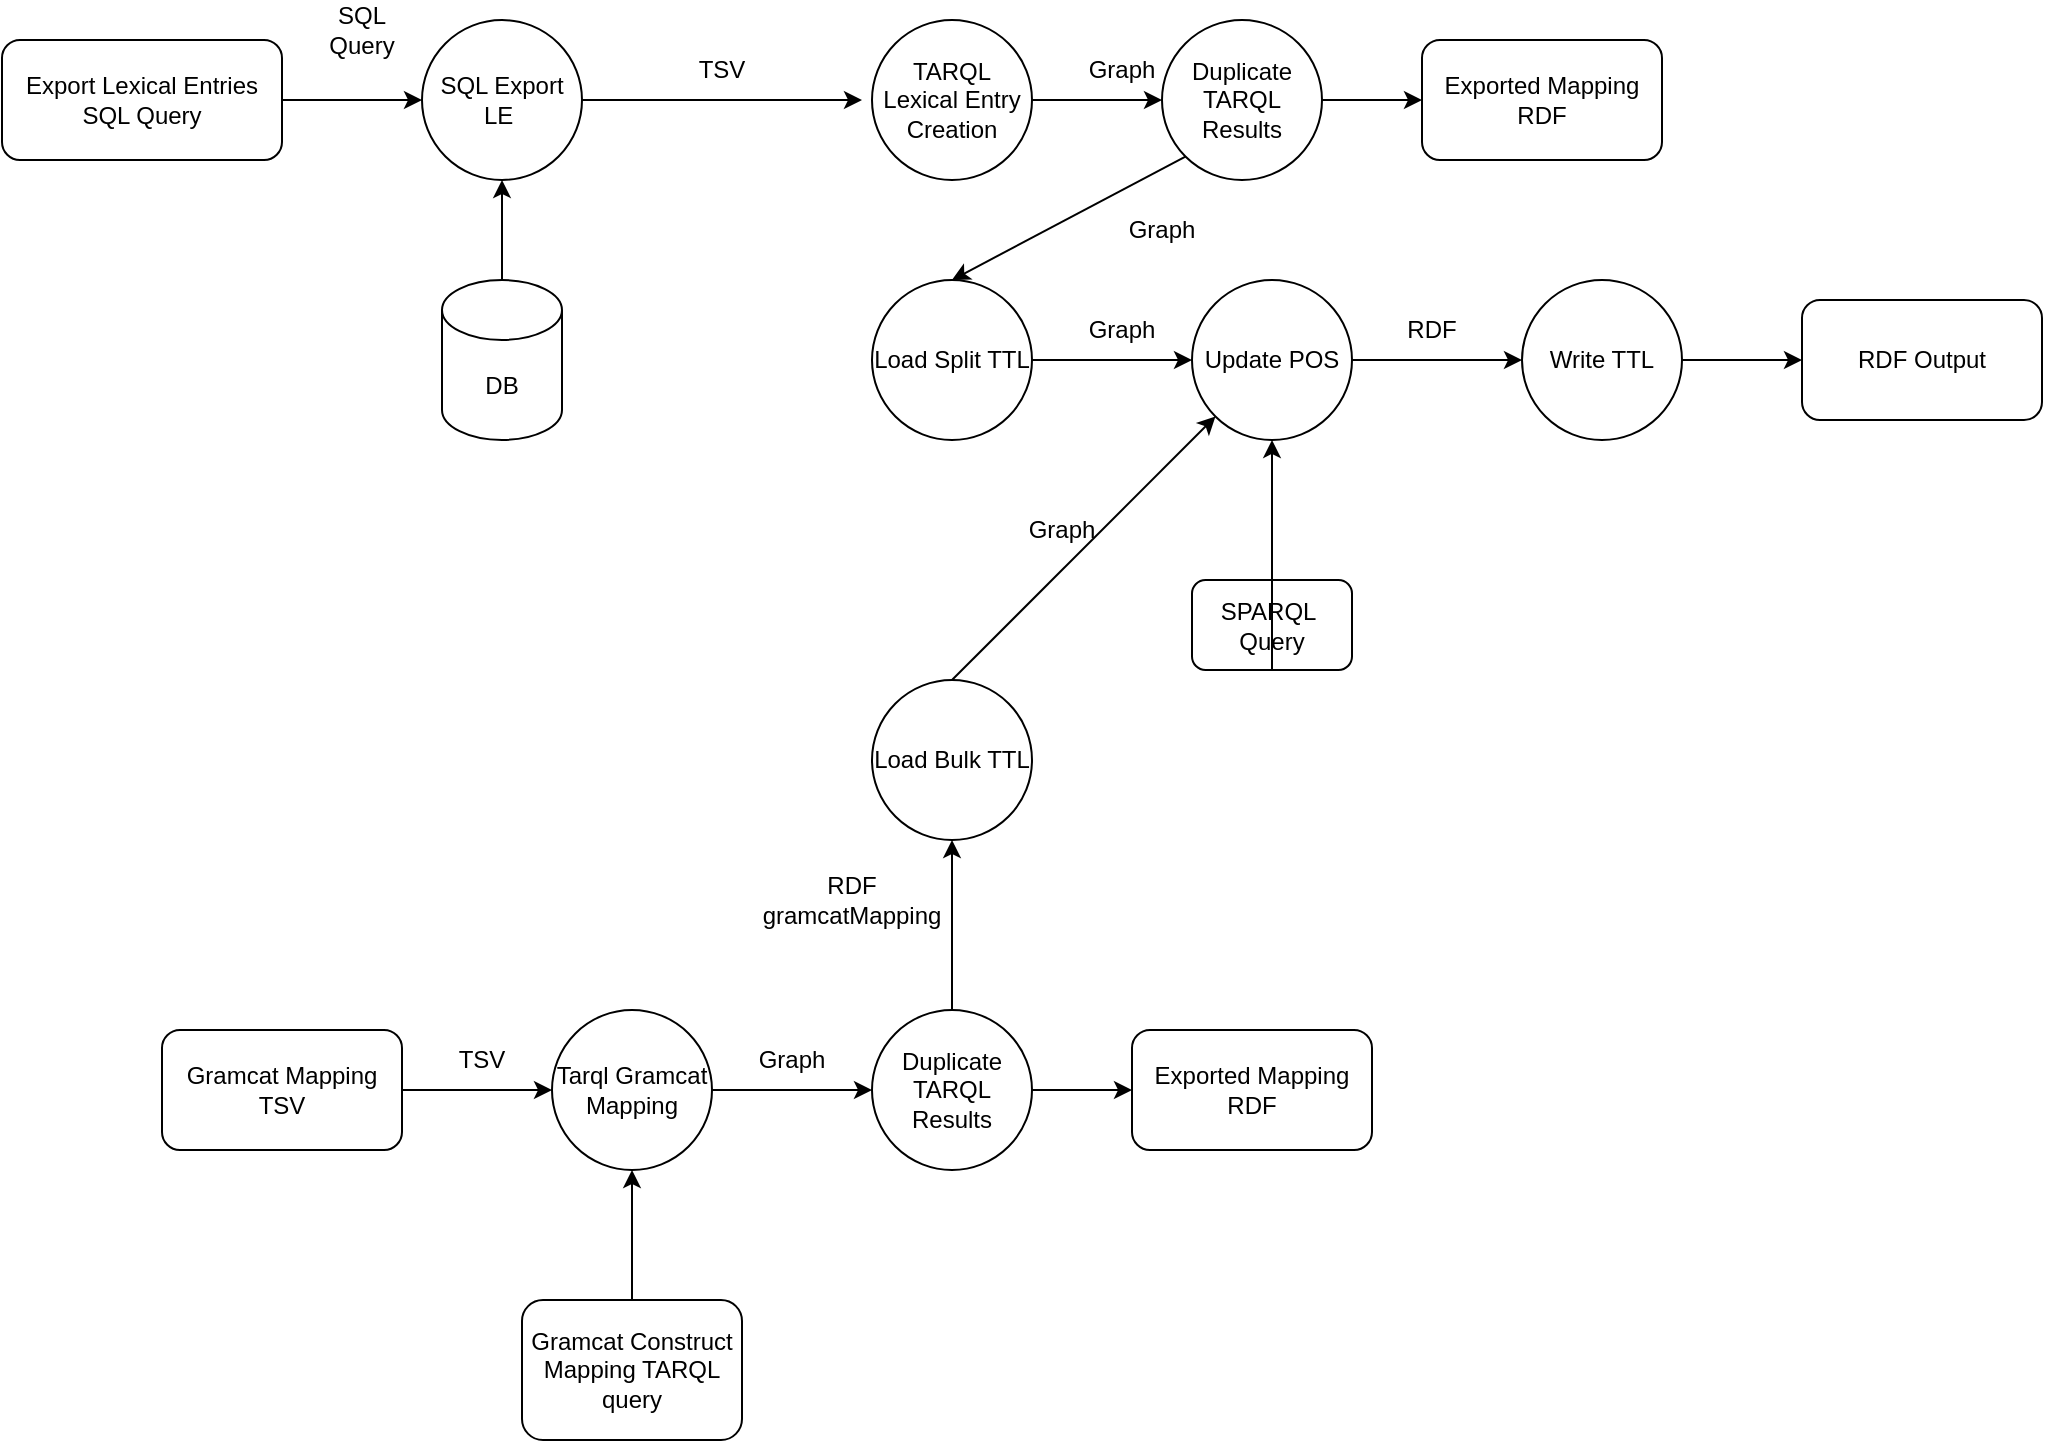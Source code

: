 <mxfile version="18.1.3" type="device"><diagram id="C5RBs43oDa-KdzZeNtuy" name="Page-1"><mxGraphModel dx="1422" dy="881" grid="1" gridSize="10" guides="1" tooltips="1" connect="1" arrows="1" fold="1" page="1" pageScale="1" pageWidth="827" pageHeight="1169" math="0" shadow="0"><root><mxCell id="WIyWlLk6GJQsqaUBKTNV-0"/><mxCell id="WIyWlLk6GJQsqaUBKTNV-1" parent="WIyWlLk6GJQsqaUBKTNV-0"/><mxCell id="Vn_h_MoExx-qiumS3Dcx-4" value="SQL Export LE&amp;nbsp;" style="ellipse;whiteSpace=wrap;html=1;aspect=fixed;" vertex="1" parent="WIyWlLk6GJQsqaUBKTNV-1"><mxGeometry x="220" y="30" width="80" height="80" as="geometry"/></mxCell><mxCell id="Vn_h_MoExx-qiumS3Dcx-5" value="" style="endArrow=classic;html=1;rounded=0;exitX=1;exitY=0.5;exitDx=0;exitDy=0;entryX=0;entryY=0.5;entryDx=0;entryDy=0;" edge="1" parent="WIyWlLk6GJQsqaUBKTNV-1" source="Vn_h_MoExx-qiumS3Dcx-33" target="Vn_h_MoExx-qiumS3Dcx-4"><mxGeometry width="50" height="50" relative="1" as="geometry"><mxPoint x="130" y="120" as="sourcePoint"/><mxPoint x="220" y="120" as="targetPoint"/></mxGeometry></mxCell><mxCell id="Vn_h_MoExx-qiumS3Dcx-6" value="SQL Query" style="text;html=1;strokeColor=none;fillColor=none;align=center;verticalAlign=middle;whiteSpace=wrap;rounded=0;" vertex="1" parent="WIyWlLk6GJQsqaUBKTNV-1"><mxGeometry x="160" y="20" width="60" height="30" as="geometry"/></mxCell><mxCell id="Vn_h_MoExx-qiumS3Dcx-7" value="Update POS" style="ellipse;whiteSpace=wrap;html=1;aspect=fixed;" vertex="1" parent="WIyWlLk6GJQsqaUBKTNV-1"><mxGeometry x="605" y="160" width="80" height="80" as="geometry"/></mxCell><mxCell id="Vn_h_MoExx-qiumS3Dcx-10" value="SPARQL&amp;nbsp; Query" style="rounded=1;whiteSpace=wrap;html=1;" vertex="1" parent="WIyWlLk6GJQsqaUBKTNV-1"><mxGeometry x="605" y="310" width="80" height="45" as="geometry"/></mxCell><mxCell id="Vn_h_MoExx-qiumS3Dcx-11" value="" style="endArrow=classic;html=1;rounded=0;exitX=0.5;exitY=1;exitDx=0;exitDy=0;entryX=0.5;entryY=1;entryDx=0;entryDy=0;" edge="1" parent="WIyWlLk6GJQsqaUBKTNV-1" source="Vn_h_MoExx-qiumS3Dcx-10" target="Vn_h_MoExx-qiumS3Dcx-7"><mxGeometry width="50" height="50" relative="1" as="geometry"><mxPoint x="540" y="220" as="sourcePoint"/><mxPoint x="590" y="170" as="targetPoint"/><Array as="points"/></mxGeometry></mxCell><mxCell id="Vn_h_MoExx-qiumS3Dcx-14" value="Write TTL" style="ellipse;whiteSpace=wrap;html=1;aspect=fixed;" vertex="1" parent="WIyWlLk6GJQsqaUBKTNV-1"><mxGeometry x="770" y="160" width="80" height="80" as="geometry"/></mxCell><mxCell id="Vn_h_MoExx-qiumS3Dcx-15" value="Tarql Gramcat Mapping" style="ellipse;whiteSpace=wrap;html=1;aspect=fixed;" vertex="1" parent="WIyWlLk6GJQsqaUBKTNV-1"><mxGeometry x="285" y="525" width="80" height="80" as="geometry"/></mxCell><mxCell id="Vn_h_MoExx-qiumS3Dcx-16" value="" style="endArrow=classic;html=1;rounded=0;exitX=1;exitY=0.5;exitDx=0;exitDy=0;entryX=0;entryY=0.5;entryDx=0;entryDy=0;" edge="1" parent="WIyWlLk6GJQsqaUBKTNV-1" source="Vn_h_MoExx-qiumS3Dcx-34" target="Vn_h_MoExx-qiumS3Dcx-15"><mxGeometry width="50" height="50" relative="1" as="geometry"><mxPoint x="130" y="370" as="sourcePoint"/><mxPoint x="590" y="210" as="targetPoint"/></mxGeometry></mxCell><mxCell id="Vn_h_MoExx-qiumS3Dcx-17" value="TSV" style="text;html=1;strokeColor=none;fillColor=none;align=center;verticalAlign=middle;whiteSpace=wrap;rounded=0;" vertex="1" parent="WIyWlLk6GJQsqaUBKTNV-1"><mxGeometry x="220" y="535" width="60" height="30" as="geometry"/></mxCell><mxCell id="Vn_h_MoExx-qiumS3Dcx-18" value="Gramcat Construct Mapping TARQL query&lt;br&gt;" style="rounded=1;whiteSpace=wrap;html=1;" vertex="1" parent="WIyWlLk6GJQsqaUBKTNV-1"><mxGeometry x="270" y="670" width="110" height="70" as="geometry"/></mxCell><mxCell id="Vn_h_MoExx-qiumS3Dcx-19" value="" style="endArrow=classic;html=1;rounded=0;exitX=0.5;exitY=0;exitDx=0;exitDy=0;entryX=0.5;entryY=1;entryDx=0;entryDy=0;" edge="1" parent="WIyWlLk6GJQsqaUBKTNV-1" source="Vn_h_MoExx-qiumS3Dcx-18" target="Vn_h_MoExx-qiumS3Dcx-15"><mxGeometry width="50" height="50" relative="1" as="geometry"><mxPoint x="250" y="635" as="sourcePoint"/><mxPoint x="655" y="525" as="targetPoint"/></mxGeometry></mxCell><mxCell id="Vn_h_MoExx-qiumS3Dcx-20" value="Duplicate TARQL Results" style="ellipse;whiteSpace=wrap;html=1;aspect=fixed;" vertex="1" parent="WIyWlLk6GJQsqaUBKTNV-1"><mxGeometry x="445" y="525" width="80" height="80" as="geometry"/></mxCell><mxCell id="Vn_h_MoExx-qiumS3Dcx-22" value="" style="endArrow=classic;html=1;rounded=0;exitX=0.5;exitY=0;exitDx=0;exitDy=0;entryX=0.5;entryY=1;entryDx=0;entryDy=0;" edge="1" parent="WIyWlLk6GJQsqaUBKTNV-1" source="Vn_h_MoExx-qiumS3Dcx-20" target="Vn_h_MoExx-qiumS3Dcx-40"><mxGeometry width="50" height="50" relative="1" as="geometry"><mxPoint x="605" y="465" as="sourcePoint"/><mxPoint x="655" y="415" as="targetPoint"/></mxGeometry></mxCell><mxCell id="Vn_h_MoExx-qiumS3Dcx-24" value="" style="endArrow=classic;html=1;rounded=0;exitX=1;exitY=0.5;exitDx=0;exitDy=0;entryX=0;entryY=0.5;entryDx=0;entryDy=0;" edge="1" parent="WIyWlLk6GJQsqaUBKTNV-1" source="Vn_h_MoExx-qiumS3Dcx-15" target="Vn_h_MoExx-qiumS3Dcx-20"><mxGeometry width="50" height="50" relative="1" as="geometry"><mxPoint x="605" y="465" as="sourcePoint"/><mxPoint x="655" y="415" as="targetPoint"/></mxGeometry></mxCell><mxCell id="Vn_h_MoExx-qiumS3Dcx-25" value="Graph" style="text;html=1;strokeColor=none;fillColor=none;align=center;verticalAlign=middle;whiteSpace=wrap;rounded=0;" vertex="1" parent="WIyWlLk6GJQsqaUBKTNV-1"><mxGeometry x="375" y="535" width="60" height="30" as="geometry"/></mxCell><mxCell id="Vn_h_MoExx-qiumS3Dcx-26" value="" style="endArrow=classic;html=1;rounded=0;" edge="1" parent="WIyWlLk6GJQsqaUBKTNV-1" source="Vn_h_MoExx-qiumS3Dcx-4"><mxGeometry width="50" height="50" relative="1" as="geometry"><mxPoint x="540" y="270" as="sourcePoint"/><mxPoint x="440" y="70" as="targetPoint"/></mxGeometry></mxCell><mxCell id="Vn_h_MoExx-qiumS3Dcx-27" value="" style="endArrow=classic;html=1;rounded=0;entryX=0;entryY=0.5;entryDx=0;entryDy=0;exitX=1;exitY=0.5;exitDx=0;exitDy=0;" edge="1" parent="WIyWlLk6GJQsqaUBKTNV-1" source="Vn_h_MoExx-qiumS3Dcx-7" target="Vn_h_MoExx-qiumS3Dcx-14"><mxGeometry width="50" height="50" relative="1" as="geometry"><mxPoint x="370.726" y="342.99" as="sourcePoint"/><mxPoint x="476.716" y="396.716" as="targetPoint"/></mxGeometry></mxCell><mxCell id="Vn_h_MoExx-qiumS3Dcx-28" value="Graph" style="text;html=1;strokeColor=none;fillColor=none;align=center;verticalAlign=middle;whiteSpace=wrap;rounded=0;" vertex="1" parent="WIyWlLk6GJQsqaUBKTNV-1"><mxGeometry x="540" y="170" width="60" height="30" as="geometry"/></mxCell><mxCell id="Vn_h_MoExx-qiumS3Dcx-30" value="RDF" style="text;html=1;strokeColor=none;fillColor=none;align=center;verticalAlign=middle;whiteSpace=wrap;rounded=0;" vertex="1" parent="WIyWlLk6GJQsqaUBKTNV-1"><mxGeometry x="695" y="170" width="60" height="30" as="geometry"/></mxCell><mxCell id="Vn_h_MoExx-qiumS3Dcx-31" value="" style="endArrow=classic;html=1;rounded=0;exitX=1;exitY=0.5;exitDx=0;exitDy=0;entryX=0;entryY=0.5;entryDx=0;entryDy=0;" edge="1" parent="WIyWlLk6GJQsqaUBKTNV-1" source="Vn_h_MoExx-qiumS3Dcx-14" target="Vn_h_MoExx-qiumS3Dcx-35"><mxGeometry width="50" height="50" relative="1" as="geometry"><mxPoint x="415" y="425" as="sourcePoint"/><mxPoint x="775" y="415" as="targetPoint"/></mxGeometry></mxCell><mxCell id="Vn_h_MoExx-qiumS3Dcx-33" value="Export Lexical Entries SQL Query" style="rounded=1;whiteSpace=wrap;html=1;" vertex="1" parent="WIyWlLk6GJQsqaUBKTNV-1"><mxGeometry x="10" y="40" width="140" height="60" as="geometry"/></mxCell><mxCell id="Vn_h_MoExx-qiumS3Dcx-34" value="Gramcat Mapping TSV" style="rounded=1;whiteSpace=wrap;html=1;" vertex="1" parent="WIyWlLk6GJQsqaUBKTNV-1"><mxGeometry x="90" y="535" width="120" height="60" as="geometry"/></mxCell><mxCell id="Vn_h_MoExx-qiumS3Dcx-35" value="RDF Output" style="rounded=1;whiteSpace=wrap;html=1;" vertex="1" parent="WIyWlLk6GJQsqaUBKTNV-1"><mxGeometry x="910" y="170" width="120" height="60" as="geometry"/></mxCell><mxCell id="Vn_h_MoExx-qiumS3Dcx-36" value="DB" style="shape=cylinder3;whiteSpace=wrap;html=1;boundedLbl=1;backgroundOutline=1;size=15;" vertex="1" parent="WIyWlLk6GJQsqaUBKTNV-1"><mxGeometry x="230" y="160" width="60" height="80" as="geometry"/></mxCell><mxCell id="Vn_h_MoExx-qiumS3Dcx-37" value="" style="endArrow=classic;html=1;rounded=0;exitX=0.5;exitY=0;exitDx=0;exitDy=0;exitPerimeter=0;entryX=0.5;entryY=1;entryDx=0;entryDy=0;" edge="1" parent="WIyWlLk6GJQsqaUBKTNV-1" source="Vn_h_MoExx-qiumS3Dcx-36" target="Vn_h_MoExx-qiumS3Dcx-4"><mxGeometry width="50" height="50" relative="1" as="geometry"><mxPoint x="550" y="310" as="sourcePoint"/><mxPoint x="220" y="120" as="targetPoint"/></mxGeometry></mxCell><mxCell id="Vn_h_MoExx-qiumS3Dcx-38" value="Load Split TTL" style="ellipse;whiteSpace=wrap;html=1;aspect=fixed;" vertex="1" parent="WIyWlLk6GJQsqaUBKTNV-1"><mxGeometry x="445" y="160" width="80" height="80" as="geometry"/></mxCell><mxCell id="Vn_h_MoExx-qiumS3Dcx-39" value="TSV" style="text;html=1;strokeColor=none;fillColor=none;align=center;verticalAlign=middle;whiteSpace=wrap;rounded=0;" vertex="1" parent="WIyWlLk6GJQsqaUBKTNV-1"><mxGeometry x="340" y="40" width="60" height="30" as="geometry"/></mxCell><mxCell id="Vn_h_MoExx-qiumS3Dcx-40" value="Load Bulk TTL" style="ellipse;whiteSpace=wrap;html=1;aspect=fixed;" vertex="1" parent="WIyWlLk6GJQsqaUBKTNV-1"><mxGeometry x="445" y="360" width="80" height="80" as="geometry"/></mxCell><mxCell id="Vn_h_MoExx-qiumS3Dcx-43" value="" style="endArrow=classic;html=1;rounded=0;exitX=1;exitY=0.5;exitDx=0;exitDy=0;" edge="1" parent="WIyWlLk6GJQsqaUBKTNV-1" source="Vn_h_MoExx-qiumS3Dcx-38" target="Vn_h_MoExx-qiumS3Dcx-7"><mxGeometry width="50" height="50" relative="1" as="geometry"><mxPoint x="350" y="230" as="sourcePoint"/><mxPoint x="400" y="230" as="targetPoint"/></mxGeometry></mxCell><mxCell id="Vn_h_MoExx-qiumS3Dcx-45" value="Exported Mapping RDF" style="rounded=1;whiteSpace=wrap;html=1;" vertex="1" parent="WIyWlLk6GJQsqaUBKTNV-1"><mxGeometry x="575" y="535" width="120" height="60" as="geometry"/></mxCell><mxCell id="Vn_h_MoExx-qiumS3Dcx-46" value="" style="endArrow=classic;html=1;rounded=0;exitX=1;exitY=0.5;exitDx=0;exitDy=0;entryX=0;entryY=0.5;entryDx=0;entryDy=0;" edge="1" parent="WIyWlLk6GJQsqaUBKTNV-1" source="Vn_h_MoExx-qiumS3Dcx-20" target="Vn_h_MoExx-qiumS3Dcx-45"><mxGeometry width="50" height="50" relative="1" as="geometry"><mxPoint x="495" y="535" as="sourcePoint"/><mxPoint x="495" y="450" as="targetPoint"/></mxGeometry></mxCell><mxCell id="Vn_h_MoExx-qiumS3Dcx-47" value="RDF&lt;br&gt;gramcatMapping" style="text;html=1;strokeColor=none;fillColor=none;align=center;verticalAlign=middle;whiteSpace=wrap;rounded=0;" vertex="1" parent="WIyWlLk6GJQsqaUBKTNV-1"><mxGeometry x="405" y="455" width="60" height="30" as="geometry"/></mxCell><mxCell id="Vn_h_MoExx-qiumS3Dcx-48" value="" style="endArrow=classic;html=1;rounded=0;entryX=0;entryY=1;entryDx=0;entryDy=0;exitX=0.5;exitY=0;exitDx=0;exitDy=0;" edge="1" parent="WIyWlLk6GJQsqaUBKTNV-1" source="Vn_h_MoExx-qiumS3Dcx-40" target="Vn_h_MoExx-qiumS3Dcx-7"><mxGeometry width="50" height="50" relative="1" as="geometry"><mxPoint x="695" y="410" as="sourcePoint"/><mxPoint x="775" y="315" as="targetPoint"/></mxGeometry></mxCell><mxCell id="Vn_h_MoExx-qiumS3Dcx-55" value="Graph" style="text;html=1;strokeColor=none;fillColor=none;align=center;verticalAlign=middle;whiteSpace=wrap;rounded=0;" vertex="1" parent="WIyWlLk6GJQsqaUBKTNV-1"><mxGeometry x="510" y="270" width="60" height="30" as="geometry"/></mxCell><mxCell id="Vn_h_MoExx-qiumS3Dcx-57" value="TARQL Lexical Entry Creation&lt;br&gt;" style="ellipse;whiteSpace=wrap;html=1;aspect=fixed;" vertex="1" parent="WIyWlLk6GJQsqaUBKTNV-1"><mxGeometry x="445" y="30" width="80" height="80" as="geometry"/></mxCell><mxCell id="Vn_h_MoExx-qiumS3Dcx-58" value="" style="endArrow=classic;html=1;rounded=0;exitX=0;exitY=1;exitDx=0;exitDy=0;entryX=0.5;entryY=0;entryDx=0;entryDy=0;" edge="1" parent="WIyWlLk6GJQsqaUBKTNV-1" source="Vn_h_MoExx-qiumS3Dcx-60" target="Vn_h_MoExx-qiumS3Dcx-38"><mxGeometry width="50" height="50" relative="1" as="geometry"><mxPoint x="550" y="400" as="sourcePoint"/><mxPoint x="600" y="350" as="targetPoint"/></mxGeometry></mxCell><mxCell id="Vn_h_MoExx-qiumS3Dcx-59" value="Graph" style="text;html=1;strokeColor=none;fillColor=none;align=center;verticalAlign=middle;whiteSpace=wrap;rounded=0;" vertex="1" parent="WIyWlLk6GJQsqaUBKTNV-1"><mxGeometry x="540" y="40" width="60" height="30" as="geometry"/></mxCell><mxCell id="Vn_h_MoExx-qiumS3Dcx-60" value="Duplicate TARQL Results" style="ellipse;whiteSpace=wrap;html=1;aspect=fixed;" vertex="1" parent="WIyWlLk6GJQsqaUBKTNV-1"><mxGeometry x="590" y="30" width="80" height="80" as="geometry"/></mxCell><mxCell id="Vn_h_MoExx-qiumS3Dcx-61" value="Exported Mapping RDF" style="rounded=1;whiteSpace=wrap;html=1;" vertex="1" parent="WIyWlLk6GJQsqaUBKTNV-1"><mxGeometry x="720" y="40" width="120" height="60" as="geometry"/></mxCell><mxCell id="Vn_h_MoExx-qiumS3Dcx-62" value="" style="endArrow=classic;html=1;rounded=0;exitX=1;exitY=0.5;exitDx=0;exitDy=0;entryX=0;entryY=0.5;entryDx=0;entryDy=0;" edge="1" parent="WIyWlLk6GJQsqaUBKTNV-1" source="Vn_h_MoExx-qiumS3Dcx-60" target="Vn_h_MoExx-qiumS3Dcx-61"><mxGeometry width="50" height="50" relative="1" as="geometry"><mxPoint x="640" y="40" as="sourcePoint"/><mxPoint x="640" y="-45" as="targetPoint"/></mxGeometry></mxCell><mxCell id="Vn_h_MoExx-qiumS3Dcx-63" value="" style="endArrow=classic;html=1;rounded=0;exitX=1;exitY=0.5;exitDx=0;exitDy=0;entryX=0;entryY=0.5;entryDx=0;entryDy=0;" edge="1" parent="WIyWlLk6GJQsqaUBKTNV-1" source="Vn_h_MoExx-qiumS3Dcx-57" target="Vn_h_MoExx-qiumS3Dcx-60"><mxGeometry width="50" height="50" relative="1" as="geometry"><mxPoint x="495" y="120" as="sourcePoint"/><mxPoint x="495" y="170" as="targetPoint"/></mxGeometry></mxCell><mxCell id="Vn_h_MoExx-qiumS3Dcx-64" value="Graph" style="text;html=1;strokeColor=none;fillColor=none;align=center;verticalAlign=middle;whiteSpace=wrap;rounded=0;" vertex="1" parent="WIyWlLk6GJQsqaUBKTNV-1"><mxGeometry x="560" y="120" width="60" height="30" as="geometry"/></mxCell></root></mxGraphModel></diagram></mxfile>